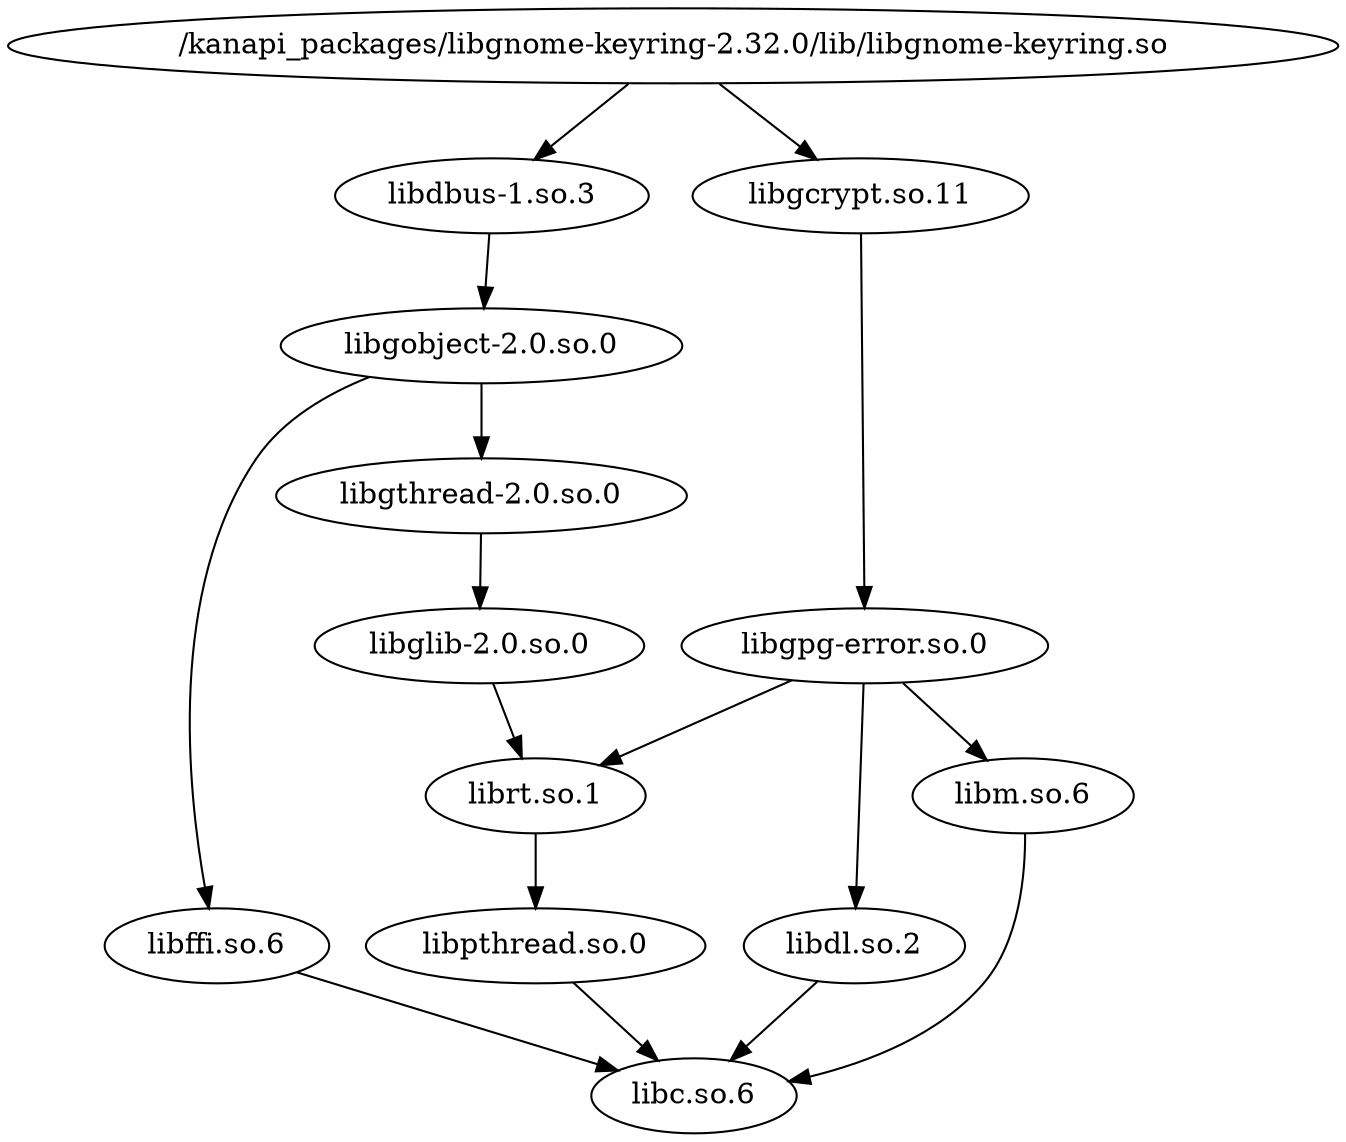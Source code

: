 digraph G {
	graph [layout=dot];
	_kanapi_packages_libgnome_keyring_2_32_0_lib_libgnome_keyring_so	 [label="/kanapi_packages/libgnome-keyring-2.32.0/lib/libgnome-keyring.so"];
	libdbus_1_so_3	 [label="libdbus-1.so.3"];
	_kanapi_packages_libgnome_keyring_2_32_0_lib_libgnome_keyring_so -> libdbus_1_so_3;
	libgcrypt_so_11	 [label="libgcrypt.so.11"];
	_kanapi_packages_libgnome_keyring_2_32_0_lib_libgnome_keyring_so -> libgcrypt_so_11;
	librt_so_1	 [label="librt.so.1"];
	libpthread_so_0	 [label="libpthread.so.0"];
	librt_so_1 -> libpthread_so_0;
	libdl_so_2	 [label="libdl.so.2"];
	libc_so_6	 [label="libc.so.6"];
	libdl_so_2 -> libc_so_6;
	libm_so_6	 [label="libm.so.6"];
	libm_so_6 -> libc_so_6;
	libpthread_so_0 -> libc_so_6;
	libgobject_2_0_so_0	 [label="libgobject-2.0.so.0"];
	libdbus_1_so_3 -> libgobject_2_0_so_0;
	libglib_2_0_so_0	 [label="libglib-2.0.so.0"];
	libglib_2_0_so_0 -> librt_so_1;
	libgpg_error_so_0	 [label="libgpg-error.so.0"];
	libgcrypt_so_11 -> libgpg_error_so_0;
	libgpg_error_so_0 -> librt_so_1;
	libgpg_error_so_0 -> libdl_so_2;
	libgpg_error_so_0 -> libm_so_6;
	libgthread_2_0_so_0	 [label="libgthread-2.0.so.0"];
	libgobject_2_0_so_0 -> libgthread_2_0_so_0;
	libffi_so_6	 [label="libffi.so.6"];
	libgobject_2_0_so_0 -> libffi_so_6;
	libgthread_2_0_so_0 -> libglib_2_0_so_0;
	libffi_so_6 -> libc_so_6;
}
